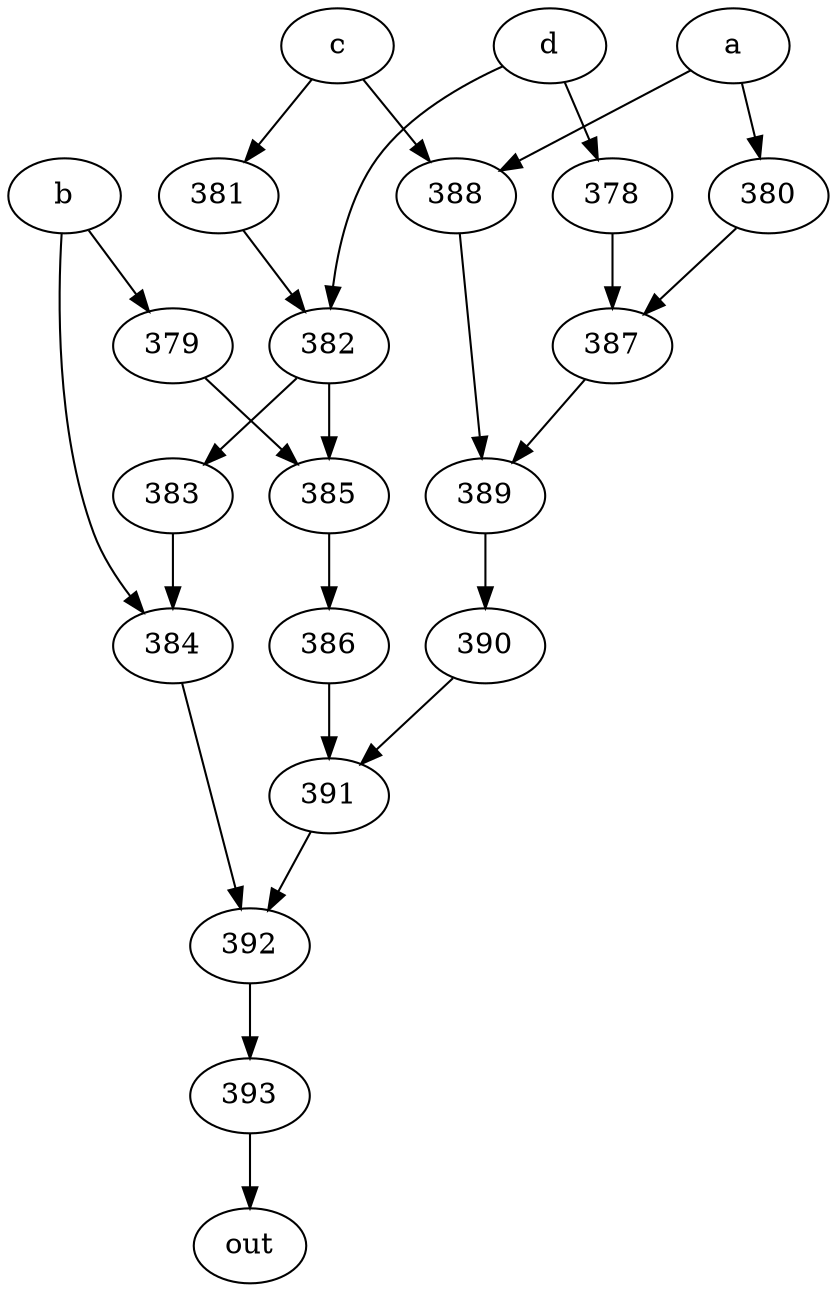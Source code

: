 strict digraph "" {
	393 -> out;
	a -> 380;
	a -> 388;
	380 -> 387;
	388 -> 389;
	387 -> 389;
	389 -> 390;
	b -> 379;
	b -> 384;
	379 -> 385;
	384 -> 392;
	385 -> 386;
	392 -> 393;
	c -> 388;
	c -> 381;
	381 -> 382;
	382 -> 385;
	382 -> 383;
	d -> 382;
	d -> 378;
	378 -> 387;
	383 -> 384;
	386 -> 391;
	391 -> 392;
	390 -> 391;
}
